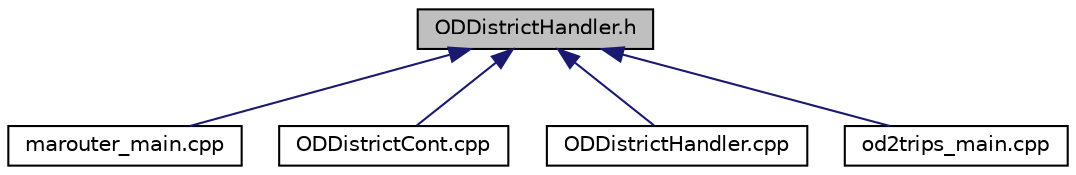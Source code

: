 digraph "ODDistrictHandler.h"
{
  edge [fontname="Helvetica",fontsize="10",labelfontname="Helvetica",labelfontsize="10"];
  node [fontname="Helvetica",fontsize="10",shape=record];
  Node32 [label="ODDistrictHandler.h",height=0.2,width=0.4,color="black", fillcolor="grey75", style="filled", fontcolor="black"];
  Node32 -> Node33 [dir="back",color="midnightblue",fontsize="10",style="solid",fontname="Helvetica"];
  Node33 [label="marouter_main.cpp",height=0.2,width=0.4,color="black", fillcolor="white", style="filled",URL="$df/ddb/marouter__main_8cpp.html"];
  Node32 -> Node34 [dir="back",color="midnightblue",fontsize="10",style="solid",fontname="Helvetica"];
  Node34 [label="ODDistrictCont.cpp",height=0.2,width=0.4,color="black", fillcolor="white", style="filled",URL="$d0/d29/_o_d_district_cont_8cpp.html"];
  Node32 -> Node35 [dir="back",color="midnightblue",fontsize="10",style="solid",fontname="Helvetica"];
  Node35 [label="ODDistrictHandler.cpp",height=0.2,width=0.4,color="black", fillcolor="white", style="filled",URL="$d4/de3/_o_d_district_handler_8cpp.html"];
  Node32 -> Node36 [dir="back",color="midnightblue",fontsize="10",style="solid",fontname="Helvetica"];
  Node36 [label="od2trips_main.cpp",height=0.2,width=0.4,color="black", fillcolor="white", style="filled",URL="$d7/d6e/od2trips__main_8cpp.html"];
}
